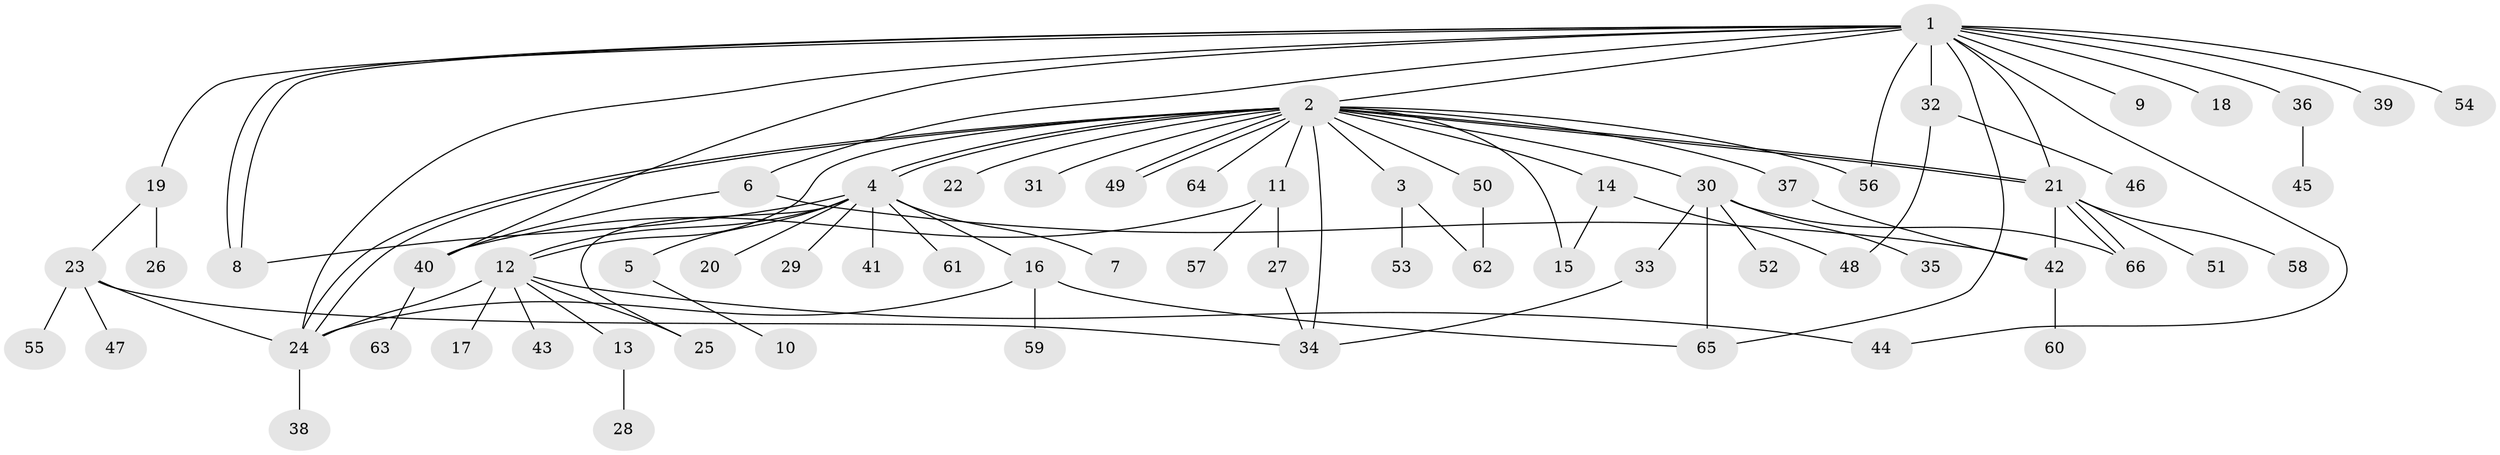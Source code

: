 // coarse degree distribution, {1: 0.45, 9: 0.025, 2: 0.2, 5: 0.075, 4: 0.125, 6: 0.025, 13: 0.025, 3: 0.05, 15: 0.025}
// Generated by graph-tools (version 1.1) at 2025/36/03/04/25 23:36:42]
// undirected, 66 vertices, 94 edges
graph export_dot {
  node [color=gray90,style=filled];
  1;
  2;
  3;
  4;
  5;
  6;
  7;
  8;
  9;
  10;
  11;
  12;
  13;
  14;
  15;
  16;
  17;
  18;
  19;
  20;
  21;
  22;
  23;
  24;
  25;
  26;
  27;
  28;
  29;
  30;
  31;
  32;
  33;
  34;
  35;
  36;
  37;
  38;
  39;
  40;
  41;
  42;
  43;
  44;
  45;
  46;
  47;
  48;
  49;
  50;
  51;
  52;
  53;
  54;
  55;
  56;
  57;
  58;
  59;
  60;
  61;
  62;
  63;
  64;
  65;
  66;
  1 -- 2;
  1 -- 6;
  1 -- 8;
  1 -- 8;
  1 -- 9;
  1 -- 18;
  1 -- 19;
  1 -- 21;
  1 -- 24;
  1 -- 32;
  1 -- 36;
  1 -- 39;
  1 -- 40;
  1 -- 44;
  1 -- 54;
  1 -- 56;
  1 -- 65;
  2 -- 3;
  2 -- 4;
  2 -- 4;
  2 -- 11;
  2 -- 12;
  2 -- 14;
  2 -- 15;
  2 -- 21;
  2 -- 21;
  2 -- 22;
  2 -- 24;
  2 -- 24;
  2 -- 30;
  2 -- 31;
  2 -- 34;
  2 -- 37;
  2 -- 49;
  2 -- 49;
  2 -- 50;
  2 -- 56;
  2 -- 64;
  3 -- 53;
  3 -- 62;
  4 -- 5;
  4 -- 7;
  4 -- 8;
  4 -- 12;
  4 -- 16;
  4 -- 20;
  4 -- 25;
  4 -- 29;
  4 -- 41;
  4 -- 61;
  5 -- 10;
  6 -- 40;
  6 -- 42;
  11 -- 27;
  11 -- 40;
  11 -- 57;
  12 -- 13;
  12 -- 17;
  12 -- 24;
  12 -- 25;
  12 -- 43;
  12 -- 44;
  13 -- 28;
  14 -- 15;
  14 -- 48;
  16 -- 24;
  16 -- 59;
  16 -- 65;
  19 -- 23;
  19 -- 26;
  21 -- 42;
  21 -- 51;
  21 -- 58;
  21 -- 66;
  21 -- 66;
  23 -- 24;
  23 -- 34;
  23 -- 47;
  23 -- 55;
  24 -- 38;
  27 -- 34;
  30 -- 33;
  30 -- 35;
  30 -- 52;
  30 -- 65;
  30 -- 66;
  32 -- 46;
  32 -- 48;
  33 -- 34;
  36 -- 45;
  37 -- 42;
  40 -- 63;
  42 -- 60;
  50 -- 62;
}
